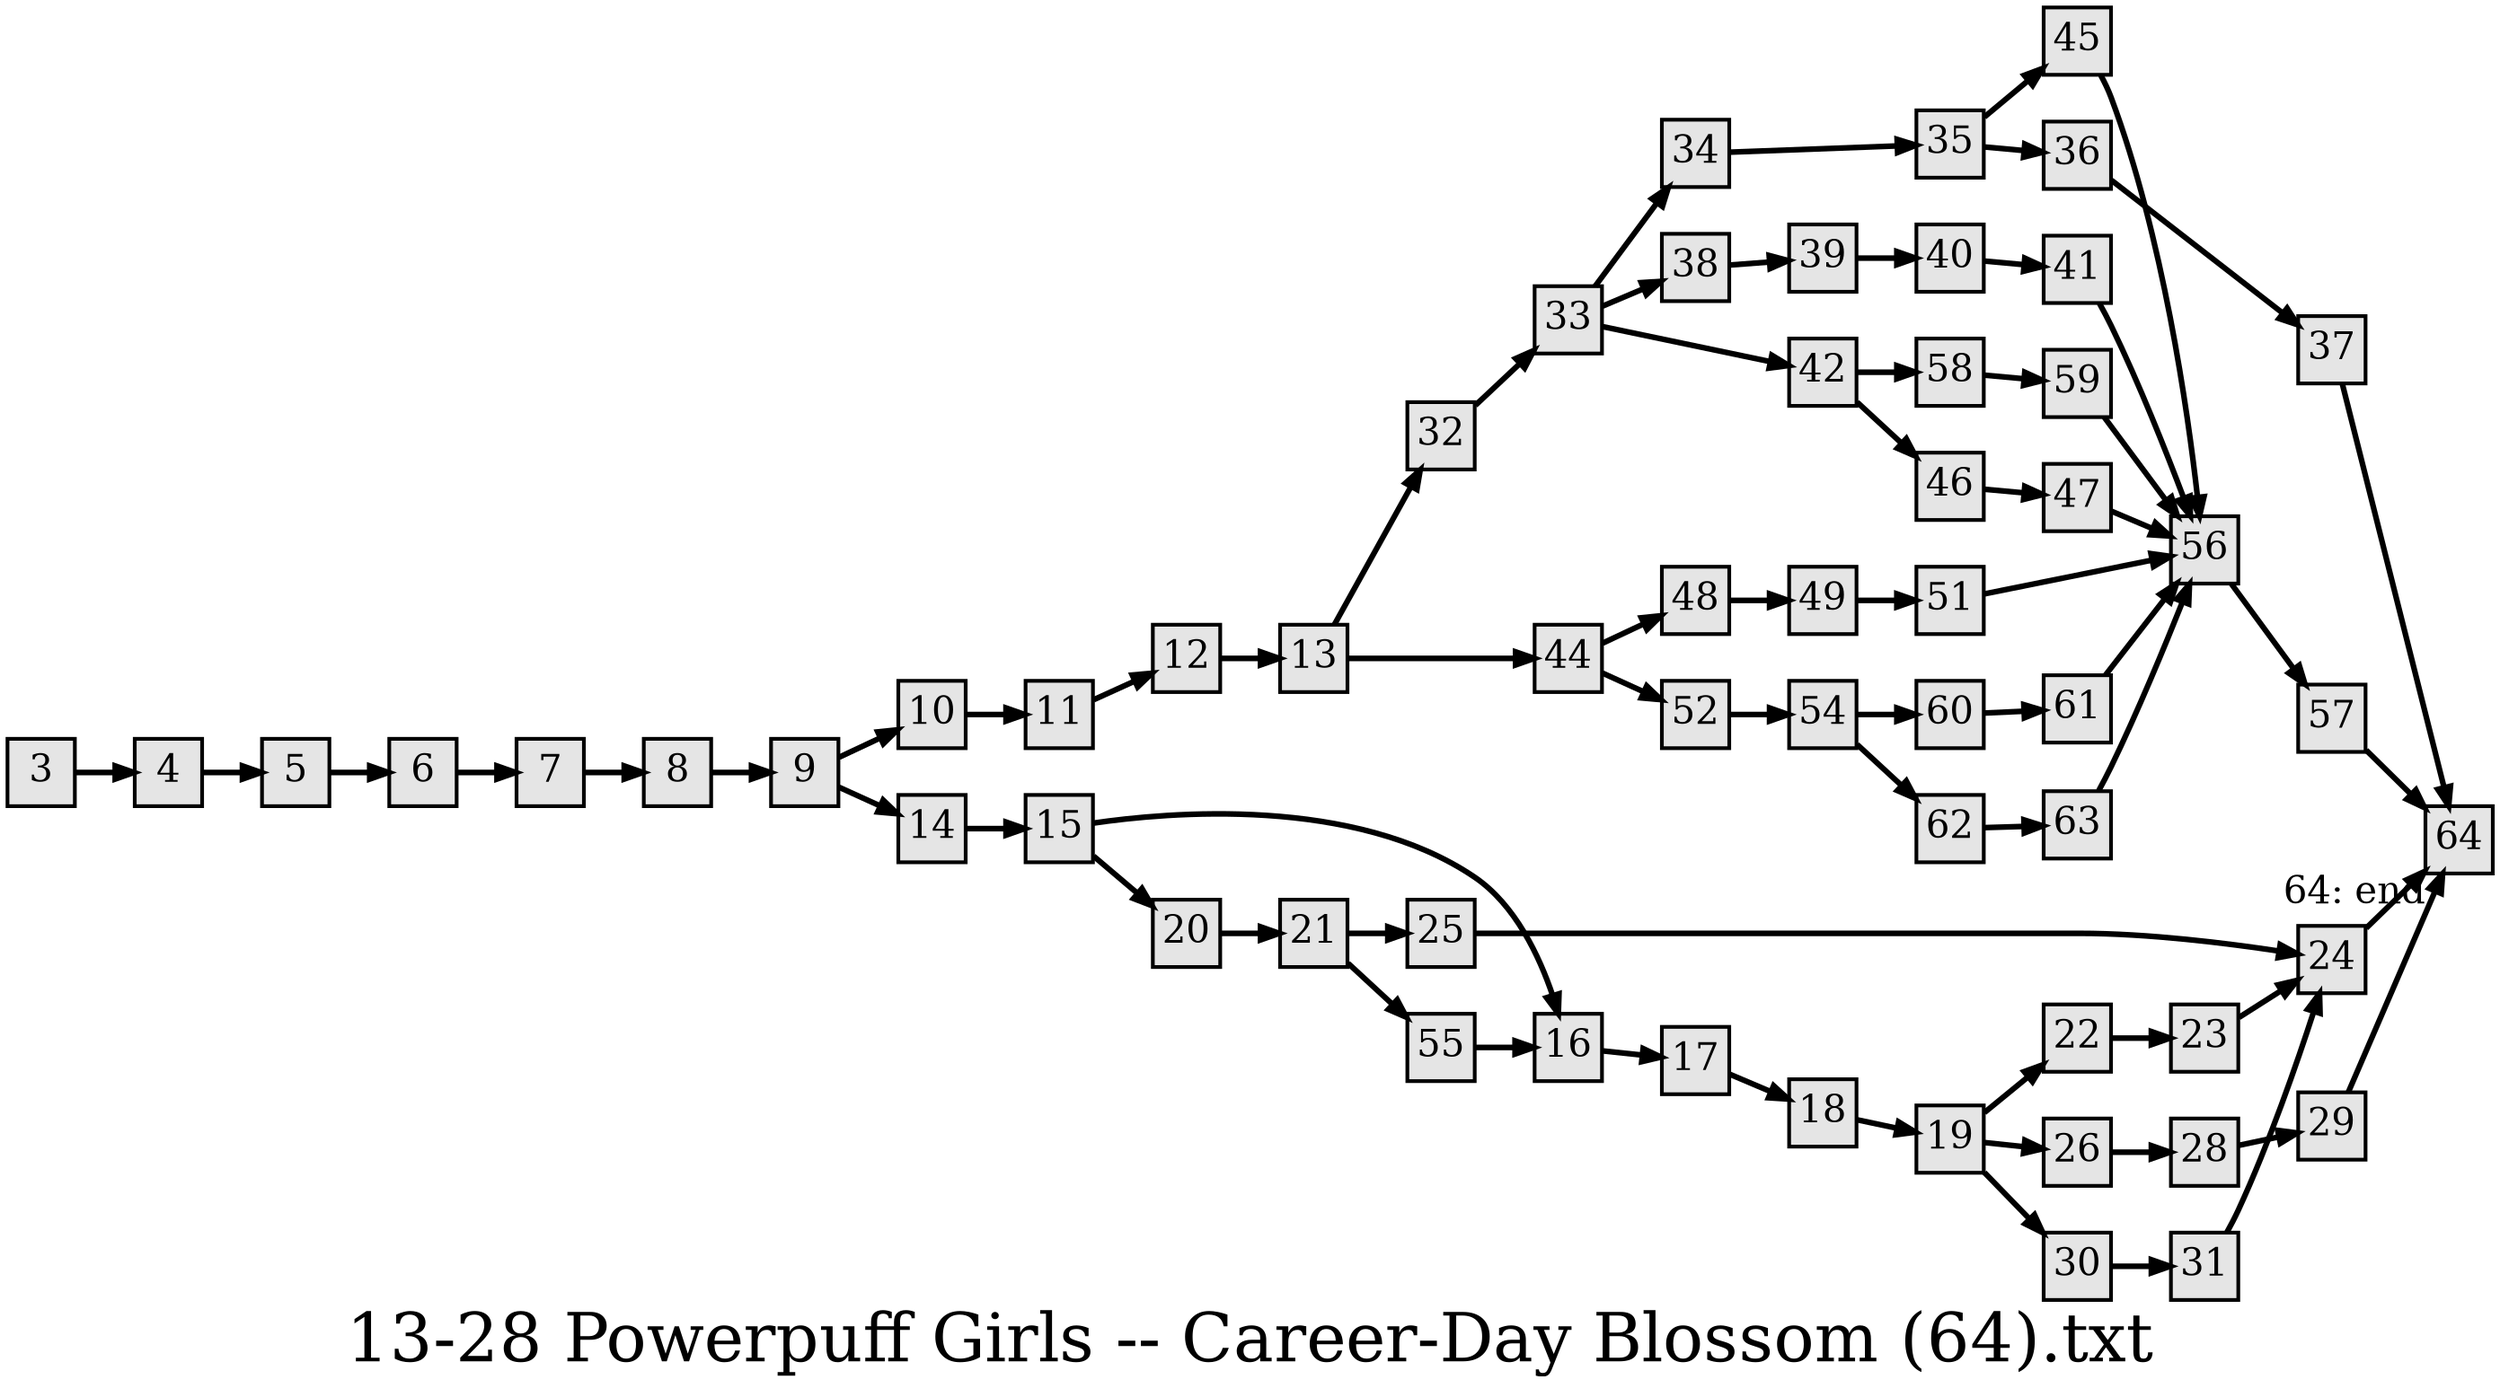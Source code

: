 digraph g{
  graph [ label="13-28 Powerpuff Girls -- Career-Day Blossom (64).txt" rankdir=LR, ordering=out, fontsize=36, nodesep="0.35", ranksep="0.45"];
  node  [shape=rect, penwidth=2, fontsize=20, style=filled, fillcolor=grey90, margin="0,0", labelfloat=true, regular=true, fixedsize=true];
  edge  [labelfloat=true, penwidth=3, fontsize=12];
  3 -> 4;
  4 -> 5;
  5 -> 6;
  6 -> 7;
  7 -> 8;
  8 -> 9;
  9 -> 10;
  9 -> 14;
  10 -> 11;
  11 -> 12;
  12 -> 13;
  13 -> 32;
  13 -> 44;
  14 -> 15;
  15 -> 16;
  15 -> 20;
  16 -> 17;
  17 -> 18;
  18 -> 19;
  19 -> 22;
  19 -> 26;
  19 -> 30;
  20 -> 21;
  21 -> 25;
  21 -> 55;
  22 -> 23;
  23 -> 24;
  24 -> 64;
  25 -> 24;
  26 -> 28;
  28 -> 29;
  29 -> 64;
  30 -> 31;
  31 -> 24;
  32 -> 33;
  33 -> 34;
  33 -> 38;
  33 -> 42;
  34 -> 35;
  35 -> 45;
  35 -> 36;
  36 -> 37;
  37 -> 64;
  38 -> 39;
  39 -> 40;
  40 -> 41;
  41 -> 56;
  42 -> 58;
  42 -> 46;
  44 -> 48;
  44 -> 52;
  45 -> 56;
  46 -> 47;
  47 -> 56;
  48 -> 49;
  49 -> 51;
  51 -> 56;
  52 -> 54;
  54 -> 60;
  54 -> 62;
  55 -> 16;
  56 -> 57;
  57 -> 64;
  58 -> 59;
  59 -> 56;
  60 -> 61;
  61 -> 56;
  62 -> 63;
  63 -> 56;
  64	[ xlabel="64: end" ];
}


